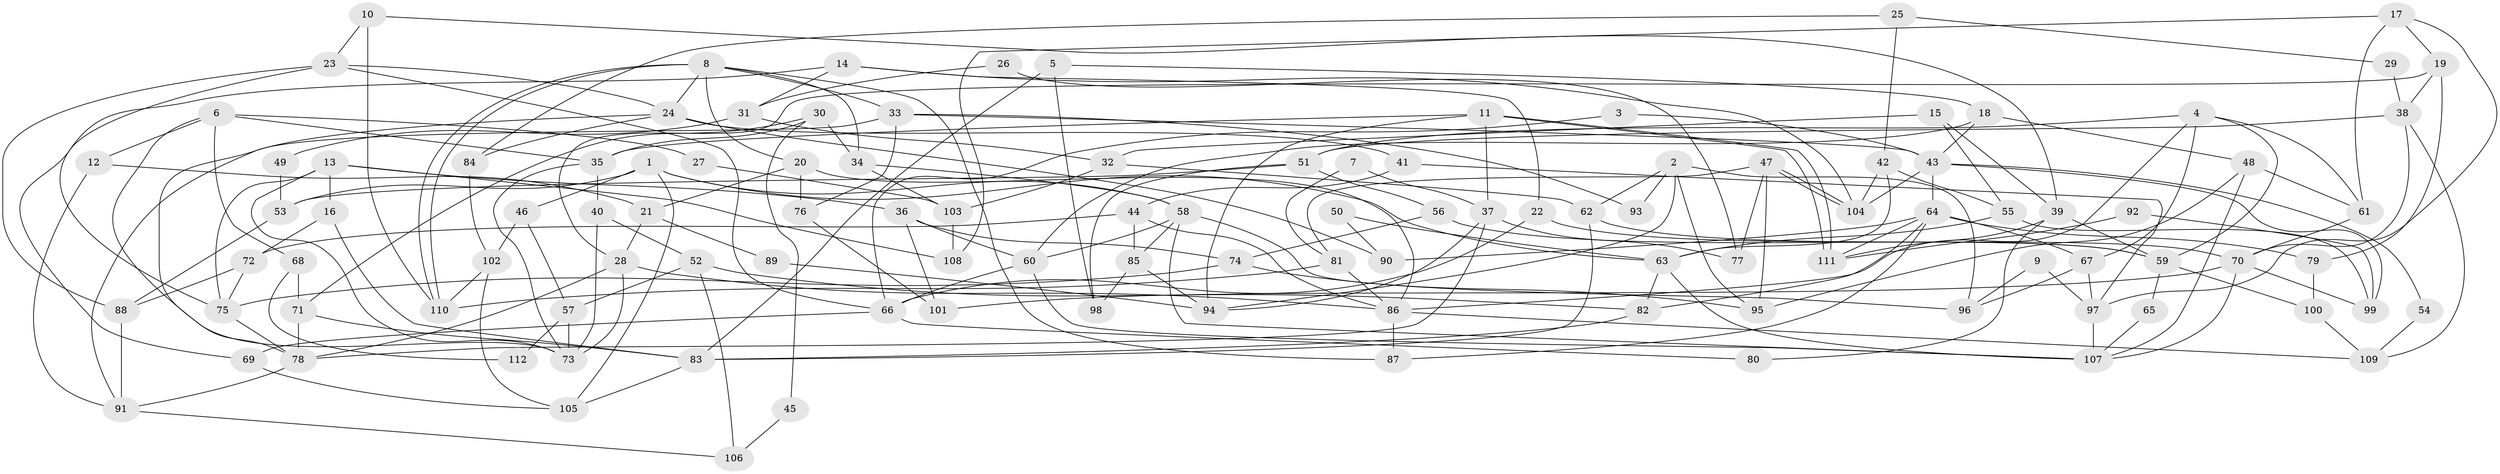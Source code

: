 // coarse degree distribution, {12: 0.0125, 9: 0.025, 5: 0.0875, 6: 0.0875, 7: 0.075, 4: 0.3125, 3: 0.225, 10: 0.0125, 11: 0.0125, 8: 0.025, 2: 0.125}
// Generated by graph-tools (version 1.1) at 2025/51/03/04/25 22:51:22]
// undirected, 112 vertices, 224 edges
graph export_dot {
  node [color=gray90,style=filled];
  1;
  2;
  3;
  4;
  5;
  6;
  7;
  8;
  9;
  10;
  11;
  12;
  13;
  14;
  15;
  16;
  17;
  18;
  19;
  20;
  21;
  22;
  23;
  24;
  25;
  26;
  27;
  28;
  29;
  30;
  31;
  32;
  33;
  34;
  35;
  36;
  37;
  38;
  39;
  40;
  41;
  42;
  43;
  44;
  45;
  46;
  47;
  48;
  49;
  50;
  51;
  52;
  53;
  54;
  55;
  56;
  57;
  58;
  59;
  60;
  61;
  62;
  63;
  64;
  65;
  66;
  67;
  68;
  69;
  70;
  71;
  72;
  73;
  74;
  75;
  76;
  77;
  78;
  79;
  80;
  81;
  82;
  83;
  84;
  85;
  86;
  87;
  88;
  89;
  90;
  91;
  92;
  93;
  94;
  95;
  96;
  97;
  98;
  99;
  100;
  101;
  102;
  103;
  104;
  105;
  106;
  107;
  108;
  109;
  110;
  111;
  112;
  1 -- 58;
  1 -- 105;
  1 -- 46;
  1 -- 53;
  1 -- 63;
  2 -- 94;
  2 -- 96;
  2 -- 62;
  2 -- 93;
  2 -- 95;
  3 -- 43;
  3 -- 66;
  4 -- 61;
  4 -- 51;
  4 -- 59;
  4 -- 67;
  4 -- 86;
  5 -- 83;
  5 -- 18;
  5 -- 98;
  6 -- 73;
  6 -- 12;
  6 -- 27;
  6 -- 35;
  6 -- 68;
  7 -- 81;
  7 -- 37;
  8 -- 110;
  8 -- 110;
  8 -- 20;
  8 -- 24;
  8 -- 33;
  8 -- 34;
  8 -- 87;
  9 -- 96;
  9 -- 97;
  10 -- 23;
  10 -- 39;
  10 -- 110;
  11 -- 111;
  11 -- 111;
  11 -- 35;
  11 -- 37;
  11 -- 94;
  12 -- 91;
  12 -- 21;
  13 -- 75;
  13 -- 36;
  13 -- 16;
  13 -- 73;
  13 -- 108;
  14 -- 104;
  14 -- 69;
  14 -- 22;
  14 -- 31;
  15 -- 55;
  15 -- 32;
  15 -- 39;
  16 -- 72;
  16 -- 83;
  17 -- 61;
  17 -- 97;
  17 -- 19;
  17 -- 108;
  18 -- 43;
  18 -- 60;
  18 -- 48;
  19 -- 28;
  19 -- 38;
  19 -- 79;
  20 -- 86;
  20 -- 76;
  20 -- 21;
  21 -- 28;
  21 -- 89;
  22 -- 59;
  22 -- 66;
  23 -- 75;
  23 -- 24;
  23 -- 66;
  23 -- 88;
  24 -- 41;
  24 -- 78;
  24 -- 84;
  24 -- 90;
  25 -- 84;
  25 -- 42;
  25 -- 29;
  26 -- 31;
  26 -- 77;
  27 -- 103;
  28 -- 78;
  28 -- 86;
  28 -- 73;
  29 -- 38;
  30 -- 34;
  30 -- 35;
  30 -- 45;
  30 -- 71;
  31 -- 32;
  31 -- 49;
  32 -- 103;
  32 -- 62;
  33 -- 91;
  33 -- 43;
  33 -- 76;
  33 -- 93;
  34 -- 58;
  34 -- 103;
  35 -- 73;
  35 -- 40;
  36 -- 74;
  36 -- 60;
  36 -- 101;
  37 -- 94;
  37 -- 77;
  37 -- 78;
  38 -- 109;
  38 -- 51;
  38 -- 70;
  39 -- 111;
  39 -- 59;
  39 -- 80;
  40 -- 73;
  40 -- 52;
  41 -- 97;
  41 -- 44;
  42 -- 63;
  42 -- 104;
  42 -- 55;
  43 -- 99;
  43 -- 54;
  43 -- 64;
  43 -- 104;
  44 -- 86;
  44 -- 72;
  44 -- 85;
  45 -- 106;
  46 -- 57;
  46 -- 102;
  47 -- 81;
  47 -- 104;
  47 -- 104;
  47 -- 77;
  47 -- 95;
  48 -- 95;
  48 -- 61;
  48 -- 107;
  49 -- 53;
  50 -- 63;
  50 -- 90;
  51 -- 98;
  51 -- 53;
  51 -- 56;
  52 -- 82;
  52 -- 57;
  52 -- 106;
  53 -- 88;
  54 -- 109;
  55 -- 63;
  55 -- 99;
  56 -- 59;
  56 -- 74;
  57 -- 73;
  57 -- 112;
  58 -- 107;
  58 -- 60;
  58 -- 85;
  58 -- 96;
  59 -- 65;
  59 -- 100;
  60 -- 107;
  60 -- 66;
  61 -- 70;
  62 -- 83;
  62 -- 70;
  63 -- 107;
  63 -- 82;
  64 -- 82;
  64 -- 67;
  64 -- 79;
  64 -- 87;
  64 -- 90;
  64 -- 111;
  65 -- 107;
  66 -- 69;
  66 -- 80;
  67 -- 96;
  67 -- 97;
  68 -- 71;
  68 -- 112;
  69 -- 105;
  70 -- 99;
  70 -- 101;
  70 -- 107;
  71 -- 78;
  71 -- 83;
  72 -- 88;
  72 -- 75;
  74 -- 95;
  74 -- 75;
  75 -- 78;
  76 -- 101;
  78 -- 91;
  79 -- 100;
  81 -- 86;
  81 -- 110;
  82 -- 83;
  83 -- 105;
  84 -- 102;
  85 -- 94;
  85 -- 98;
  86 -- 87;
  86 -- 109;
  88 -- 91;
  89 -- 94;
  91 -- 106;
  92 -- 111;
  92 -- 99;
  97 -- 107;
  100 -- 109;
  102 -- 110;
  102 -- 105;
  103 -- 108;
}
